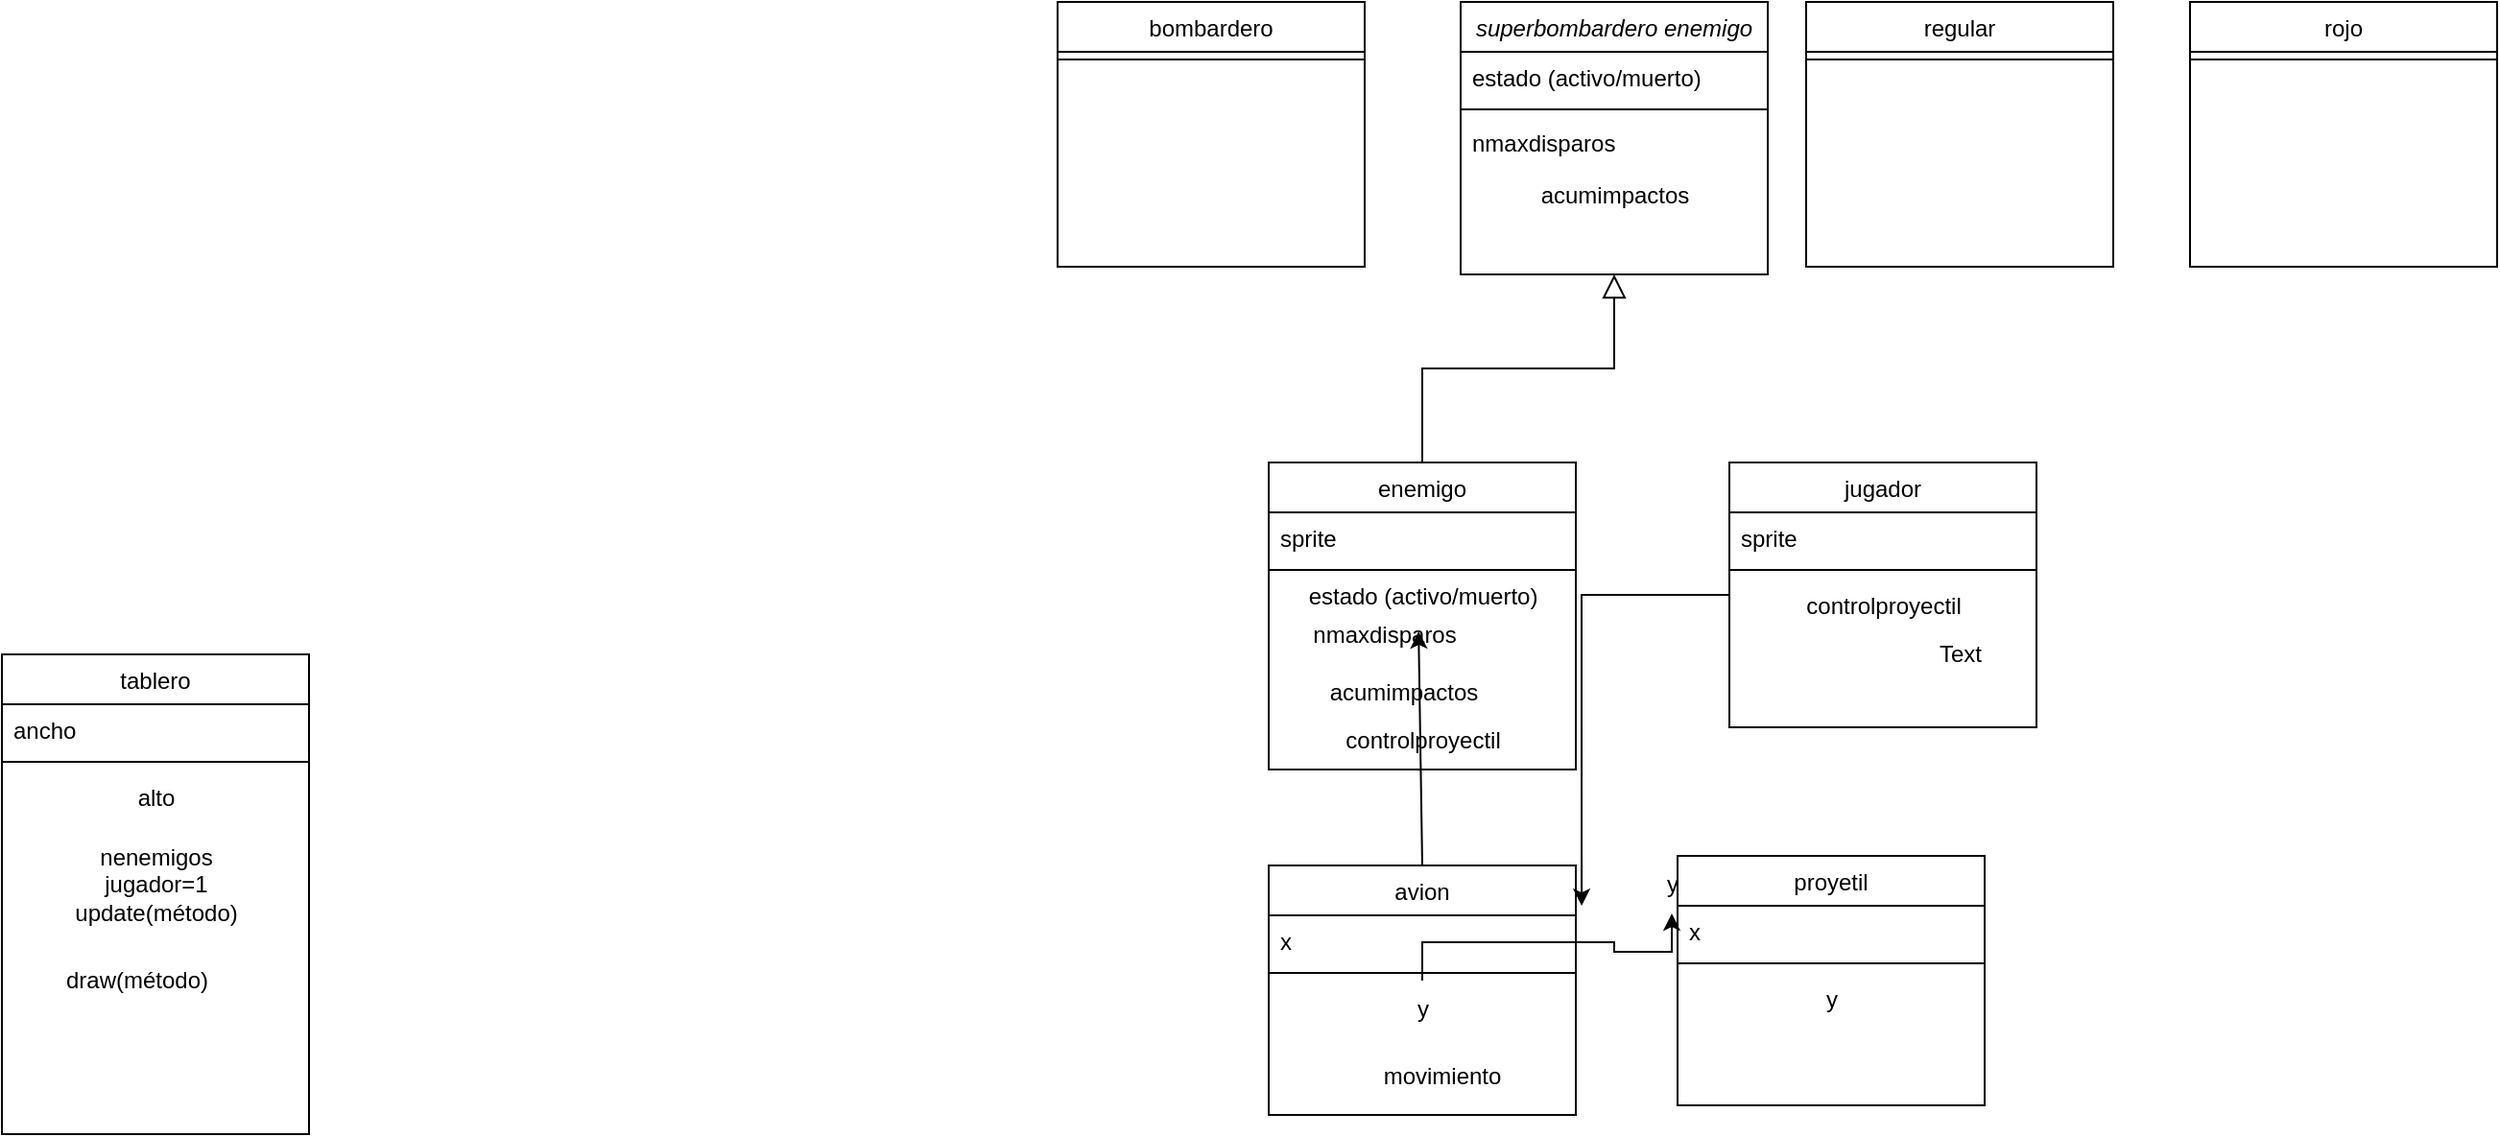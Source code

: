 <mxfile version="20.6.0" type="device"><diagram id="C5RBs43oDa-KdzZeNtuy" name="Page-1"><mxGraphModel dx="2576" dy="802" grid="1" gridSize="10" guides="1" tooltips="1" connect="1" arrows="1" fold="1" page="1" pageScale="1" pageWidth="827" pageHeight="1169" math="0" shadow="0"><root><mxCell id="WIyWlLk6GJQsqaUBKTNV-0"/><mxCell id="WIyWlLk6GJQsqaUBKTNV-1" parent="WIyWlLk6GJQsqaUBKTNV-0"/><mxCell id="zkfFHV4jXpPFQw0GAbJ--0" value="superbombardero enemigo" style="swimlane;fontStyle=2;align=center;verticalAlign=top;childLayout=stackLayout;horizontal=1;startSize=26;horizontalStack=0;resizeParent=1;resizeLast=0;collapsible=1;marginBottom=0;rounded=0;shadow=0;strokeWidth=1;" parent="WIyWlLk6GJQsqaUBKTNV-1" vertex="1"><mxGeometry x="220" y="120" width="160" height="142" as="geometry"><mxRectangle x="230" y="140" width="160" height="26" as="alternateBounds"/></mxGeometry></mxCell><mxCell id="zkfFHV4jXpPFQw0GAbJ--2" value="estado (activo/muerto)" style="text;align=left;verticalAlign=top;spacingLeft=4;spacingRight=4;overflow=hidden;rotatable=0;points=[[0,0.5],[1,0.5]];portConstraint=eastwest;rounded=0;shadow=0;html=0;" parent="zkfFHV4jXpPFQw0GAbJ--0" vertex="1"><mxGeometry y="26" width="160" height="26" as="geometry"/></mxCell><mxCell id="zkfFHV4jXpPFQw0GAbJ--4" value="" style="line;html=1;strokeWidth=1;align=left;verticalAlign=middle;spacingTop=-1;spacingLeft=3;spacingRight=3;rotatable=0;labelPosition=right;points=[];portConstraint=eastwest;" parent="zkfFHV4jXpPFQw0GAbJ--0" vertex="1"><mxGeometry y="52" width="160" height="8" as="geometry"/></mxCell><mxCell id="zkfFHV4jXpPFQw0GAbJ--5" value="nmaxdisparos" style="text;align=left;verticalAlign=top;spacingLeft=4;spacingRight=4;overflow=hidden;rotatable=0;points=[[0,0.5],[1,0.5]];portConstraint=eastwest;" parent="zkfFHV4jXpPFQw0GAbJ--0" vertex="1"><mxGeometry y="60" width="160" height="26" as="geometry"/></mxCell><mxCell id="ONaUG9Yxb9IYsL6-qVV6-29" value="acumimpactos" style="text;html=1;align=center;verticalAlign=middle;resizable=0;points=[];autosize=1;strokeColor=none;fillColor=none;" vertex="1" parent="zkfFHV4jXpPFQw0GAbJ--0"><mxGeometry y="86" width="160" height="30" as="geometry"/></mxCell><mxCell id="zkfFHV4jXpPFQw0GAbJ--6" value="enemigo" style="swimlane;fontStyle=0;align=center;verticalAlign=top;childLayout=stackLayout;horizontal=1;startSize=26;horizontalStack=0;resizeParent=1;resizeLast=0;collapsible=1;marginBottom=0;rounded=0;shadow=0;strokeWidth=1;" parent="WIyWlLk6GJQsqaUBKTNV-1" vertex="1"><mxGeometry x="120" y="360" width="160" height="160" as="geometry"><mxRectangle x="130" y="380" width="160" height="26" as="alternateBounds"/></mxGeometry></mxCell><mxCell id="zkfFHV4jXpPFQw0GAbJ--7" value="sprite" style="text;align=left;verticalAlign=top;spacingLeft=4;spacingRight=4;overflow=hidden;rotatable=0;points=[[0,0.5],[1,0.5]];portConstraint=eastwest;" parent="zkfFHV4jXpPFQw0GAbJ--6" vertex="1"><mxGeometry y="26" width="160" height="26" as="geometry"/></mxCell><mxCell id="zkfFHV4jXpPFQw0GAbJ--9" value="" style="line;html=1;strokeWidth=1;align=left;verticalAlign=middle;spacingTop=-1;spacingLeft=3;spacingRight=3;rotatable=0;labelPosition=right;points=[];portConstraint=eastwest;" parent="zkfFHV4jXpPFQw0GAbJ--6" vertex="1"><mxGeometry y="52" width="160" height="8" as="geometry"/></mxCell><mxCell id="zkfFHV4jXpPFQw0GAbJ--12" value="" style="endArrow=block;endSize=10;endFill=0;shadow=0;strokeWidth=1;rounded=0;edgeStyle=elbowEdgeStyle;elbow=vertical;" parent="WIyWlLk6GJQsqaUBKTNV-1" source="zkfFHV4jXpPFQw0GAbJ--6" target="zkfFHV4jXpPFQw0GAbJ--0" edge="1"><mxGeometry width="160" relative="1" as="geometry"><mxPoint x="200" y="203" as="sourcePoint"/><mxPoint x="200" y="203" as="targetPoint"/></mxGeometry></mxCell><mxCell id="zkfFHV4jXpPFQw0GAbJ--13" value="avion" style="swimlane;fontStyle=0;align=center;verticalAlign=top;childLayout=stackLayout;horizontal=1;startSize=26;horizontalStack=0;resizeParent=1;resizeLast=0;collapsible=1;marginBottom=0;rounded=0;shadow=0;strokeWidth=1;" parent="WIyWlLk6GJQsqaUBKTNV-1" vertex="1"><mxGeometry x="120" y="570" width="160" height="130" as="geometry"><mxRectangle x="340" y="380" width="170" height="26" as="alternateBounds"/></mxGeometry></mxCell><mxCell id="zkfFHV4jXpPFQw0GAbJ--14" value="x" style="text;align=left;verticalAlign=top;spacingLeft=4;spacingRight=4;overflow=hidden;rotatable=0;points=[[0,0.5],[1,0.5]];portConstraint=eastwest;" parent="zkfFHV4jXpPFQw0GAbJ--13" vertex="1"><mxGeometry y="26" width="160" height="26" as="geometry"/></mxCell><mxCell id="zkfFHV4jXpPFQw0GAbJ--15" value="" style="line;html=1;strokeWidth=1;align=left;verticalAlign=middle;spacingTop=-1;spacingLeft=3;spacingRight=3;rotatable=0;labelPosition=right;points=[];portConstraint=eastwest;" parent="zkfFHV4jXpPFQw0GAbJ--13" vertex="1"><mxGeometry y="52" width="160" height="8" as="geometry"/></mxCell><mxCell id="ONaUG9Yxb9IYsL6-qVV6-0" value="" style="endArrow=classic;html=1;rounded=0;entryX=0.488;entryY=1.077;entryDx=0;entryDy=0;entryPerimeter=0;" edge="1" parent="WIyWlLk6GJQsqaUBKTNV-1"><mxGeometry width="50" height="50" relative="1" as="geometry"><mxPoint x="200" y="570" as="sourcePoint"/><mxPoint x="198.08" y="448.002" as="targetPoint"/></mxGeometry></mxCell><mxCell id="ONaUG9Yxb9IYsL6-qVV6-3" value="movimiento" style="text;html=1;align=center;verticalAlign=middle;resizable=0;points=[];autosize=1;strokeColor=none;fillColor=none;" vertex="1" parent="WIyWlLk6GJQsqaUBKTNV-1"><mxGeometry x="170" y="665" width="80" height="30" as="geometry"/></mxCell><mxCell id="ONaUG9Yxb9IYsL6-qVV6-18" style="edgeStyle=orthogonalEdgeStyle;rounded=0;orthogonalLoop=1;jettySize=auto;html=1;entryX=1.019;entryY=0.162;entryDx=0;entryDy=0;entryPerimeter=0;" edge="1" parent="WIyWlLk6GJQsqaUBKTNV-1" source="ONaUG9Yxb9IYsL6-qVV6-6" target="zkfFHV4jXpPFQw0GAbJ--13"><mxGeometry relative="1" as="geometry"/></mxCell><mxCell id="ONaUG9Yxb9IYsL6-qVV6-6" value="jugador" style="swimlane;fontStyle=0;align=center;verticalAlign=top;childLayout=stackLayout;horizontal=1;startSize=26;horizontalStack=0;resizeParent=1;resizeLast=0;collapsible=1;marginBottom=0;rounded=0;shadow=0;strokeWidth=1;" vertex="1" parent="WIyWlLk6GJQsqaUBKTNV-1"><mxGeometry x="360" y="360" width="160" height="138" as="geometry"><mxRectangle x="130" y="380" width="160" height="26" as="alternateBounds"/></mxGeometry></mxCell><mxCell id="ONaUG9Yxb9IYsL6-qVV6-7" value="sprite" style="text;align=left;verticalAlign=top;spacingLeft=4;spacingRight=4;overflow=hidden;rotatable=0;points=[[0,0.5],[1,0.5]];portConstraint=eastwest;" vertex="1" parent="ONaUG9Yxb9IYsL6-qVV6-6"><mxGeometry y="26" width="160" height="26" as="geometry"/></mxCell><mxCell id="ONaUG9Yxb9IYsL6-qVV6-8" value="" style="line;html=1;strokeWidth=1;align=left;verticalAlign=middle;spacingTop=-1;spacingLeft=3;spacingRight=3;rotatable=0;labelPosition=right;points=[];portConstraint=eastwest;" vertex="1" parent="ONaUG9Yxb9IYsL6-qVV6-6"><mxGeometry y="52" width="160" height="8" as="geometry"/></mxCell><mxCell id="ONaUG9Yxb9IYsL6-qVV6-60" value="controlproyectil" style="text;html=1;align=center;verticalAlign=middle;resizable=0;points=[];autosize=1;strokeColor=none;fillColor=none;" vertex="1" parent="ONaUG9Yxb9IYsL6-qVV6-6"><mxGeometry y="60" width="160" height="30" as="geometry"/></mxCell><mxCell id="ONaUG9Yxb9IYsL6-qVV6-19" value="regular" style="swimlane;fontStyle=0;align=center;verticalAlign=top;childLayout=stackLayout;horizontal=1;startSize=26;horizontalStack=0;resizeParent=1;resizeLast=0;collapsible=1;marginBottom=0;rounded=0;shadow=0;strokeWidth=1;" vertex="1" parent="WIyWlLk6GJQsqaUBKTNV-1"><mxGeometry x="400" y="120" width="160" height="138" as="geometry"><mxRectangle x="130" y="380" width="160" height="26" as="alternateBounds"/></mxGeometry></mxCell><mxCell id="ONaUG9Yxb9IYsL6-qVV6-21" value="" style="line;html=1;strokeWidth=1;align=left;verticalAlign=middle;spacingTop=-1;spacingLeft=3;spacingRight=3;rotatable=0;labelPosition=right;points=[];portConstraint=eastwest;" vertex="1" parent="ONaUG9Yxb9IYsL6-qVV6-19"><mxGeometry y="26" width="160" height="8" as="geometry"/></mxCell><mxCell id="ONaUG9Yxb9IYsL6-qVV6-22" value="bombardero" style="swimlane;fontStyle=0;align=center;verticalAlign=top;childLayout=stackLayout;horizontal=1;startSize=26;horizontalStack=0;resizeParent=1;resizeLast=0;collapsible=1;marginBottom=0;rounded=0;shadow=0;strokeWidth=1;" vertex="1" parent="WIyWlLk6GJQsqaUBKTNV-1"><mxGeometry x="10" y="120" width="160" height="138" as="geometry"><mxRectangle x="130" y="380" width="160" height="26" as="alternateBounds"/></mxGeometry></mxCell><mxCell id="ONaUG9Yxb9IYsL6-qVV6-24" value="" style="line;html=1;strokeWidth=1;align=left;verticalAlign=middle;spacingTop=-1;spacingLeft=3;spacingRight=3;rotatable=0;labelPosition=right;points=[];portConstraint=eastwest;" vertex="1" parent="ONaUG9Yxb9IYsL6-qVV6-22"><mxGeometry y="26" width="160" height="8" as="geometry"/></mxCell><mxCell id="ONaUG9Yxb9IYsL6-qVV6-25" value="rojo" style="swimlane;fontStyle=0;align=center;verticalAlign=top;childLayout=stackLayout;horizontal=1;startSize=26;horizontalStack=0;resizeParent=1;resizeLast=0;collapsible=1;marginBottom=0;rounded=0;shadow=0;strokeWidth=1;" vertex="1" parent="WIyWlLk6GJQsqaUBKTNV-1"><mxGeometry x="600" y="120" width="160" height="138" as="geometry"><mxRectangle x="130" y="380" width="160" height="26" as="alternateBounds"/></mxGeometry></mxCell><mxCell id="ONaUG9Yxb9IYsL6-qVV6-27" value="" style="line;html=1;strokeWidth=1;align=left;verticalAlign=middle;spacingTop=-1;spacingLeft=3;spacingRight=3;rotatable=0;labelPosition=right;points=[];portConstraint=eastwest;" vertex="1" parent="ONaUG9Yxb9IYsL6-qVV6-25"><mxGeometry y="26" width="160" height="8" as="geometry"/></mxCell><mxCell id="ONaUG9Yxb9IYsL6-qVV6-32" value="&lt;span style=&quot;text-align: left;&quot;&gt;estado (activo/muerto)&lt;/span&gt;" style="text;html=1;align=center;verticalAlign=middle;resizable=0;points=[];autosize=1;strokeColor=none;fillColor=none;" vertex="1" parent="WIyWlLk6GJQsqaUBKTNV-1"><mxGeometry x="130" y="415" width="140" height="30" as="geometry"/></mxCell><mxCell id="ONaUG9Yxb9IYsL6-qVV6-33" value="&lt;span style=&quot;text-align: left;&quot;&gt;nmaxdisparos&lt;/span&gt;" style="text;html=1;align=center;verticalAlign=middle;resizable=0;points=[];autosize=1;strokeColor=none;fillColor=none;" vertex="1" parent="WIyWlLk6GJQsqaUBKTNV-1"><mxGeometry x="130" y="435" width="100" height="30" as="geometry"/></mxCell><mxCell id="ONaUG9Yxb9IYsL6-qVV6-34" value="acumimpactos" style="text;html=1;align=center;verticalAlign=middle;resizable=0;points=[];autosize=1;strokeColor=none;fillColor=none;" vertex="1" parent="WIyWlLk6GJQsqaUBKTNV-1"><mxGeometry x="140" y="465" width="100" height="30" as="geometry"/></mxCell><mxCell id="ONaUG9Yxb9IYsL6-qVV6-35" value="tablero" style="swimlane;fontStyle=0;align=center;verticalAlign=top;childLayout=stackLayout;horizontal=1;startSize=26;horizontalStack=0;resizeParent=1;resizeLast=0;collapsible=1;marginBottom=0;rounded=0;shadow=0;strokeWidth=1;" vertex="1" parent="WIyWlLk6GJQsqaUBKTNV-1"><mxGeometry x="-540" y="460" width="160" height="250" as="geometry"><mxRectangle x="340" y="380" width="170" height="26" as="alternateBounds"/></mxGeometry></mxCell><mxCell id="ONaUG9Yxb9IYsL6-qVV6-36" value="ancho" style="text;align=left;verticalAlign=top;spacingLeft=4;spacingRight=4;overflow=hidden;rotatable=0;points=[[0,0.5],[1,0.5]];portConstraint=eastwest;" vertex="1" parent="ONaUG9Yxb9IYsL6-qVV6-35"><mxGeometry y="26" width="160" height="26" as="geometry"/></mxCell><mxCell id="ONaUG9Yxb9IYsL6-qVV6-37" value="" style="line;html=1;strokeWidth=1;align=left;verticalAlign=middle;spacingTop=-1;spacingLeft=3;spacingRight=3;rotatable=0;labelPosition=right;points=[];portConstraint=eastwest;" vertex="1" parent="ONaUG9Yxb9IYsL6-qVV6-35"><mxGeometry y="52" width="160" height="8" as="geometry"/></mxCell><mxCell id="ONaUG9Yxb9IYsL6-qVV6-38" value="alto" style="text;html=1;align=center;verticalAlign=middle;resizable=0;points=[];autosize=1;strokeColor=none;fillColor=none;" vertex="1" parent="ONaUG9Yxb9IYsL6-qVV6-35"><mxGeometry y="60" width="160" height="30" as="geometry"/></mxCell><mxCell id="ONaUG9Yxb9IYsL6-qVV6-39" value="nenemigos&lt;br&gt;jugador=1&lt;br&gt;update(método)&lt;br&gt;" style="text;html=1;align=center;verticalAlign=middle;resizable=0;points=[];autosize=1;strokeColor=none;fillColor=none;" vertex="1" parent="ONaUG9Yxb9IYsL6-qVV6-35"><mxGeometry y="90" width="160" height="60" as="geometry"/></mxCell><mxCell id="ONaUG9Yxb9IYsL6-qVV6-40" value="draw(método)" style="text;html=1;align=center;verticalAlign=middle;resizable=0;points=[];autosize=1;strokeColor=none;fillColor=none;" vertex="1" parent="WIyWlLk6GJQsqaUBKTNV-1"><mxGeometry x="-520" y="615" width="100" height="30" as="geometry"/></mxCell><mxCell id="ONaUG9Yxb9IYsL6-qVV6-41" value="proyetil" style="swimlane;fontStyle=0;align=center;verticalAlign=top;childLayout=stackLayout;horizontal=1;startSize=26;horizontalStack=0;resizeParent=1;resizeLast=0;collapsible=1;marginBottom=0;rounded=0;shadow=0;strokeWidth=1;" vertex="1" parent="WIyWlLk6GJQsqaUBKTNV-1"><mxGeometry x="333" y="565" width="160" height="130" as="geometry"><mxRectangle x="340" y="380" width="170" height="26" as="alternateBounds"/></mxGeometry></mxCell><mxCell id="ONaUG9Yxb9IYsL6-qVV6-42" value="x" style="text;align=left;verticalAlign=top;spacingLeft=4;spacingRight=4;overflow=hidden;rotatable=0;points=[[0,0.5],[1,0.5]];portConstraint=eastwest;" vertex="1" parent="ONaUG9Yxb9IYsL6-qVV6-41"><mxGeometry y="26" width="160" height="26" as="geometry"/></mxCell><mxCell id="ONaUG9Yxb9IYsL6-qVV6-43" value="" style="line;html=1;strokeWidth=1;align=left;verticalAlign=middle;spacingTop=-1;spacingLeft=3;spacingRight=3;rotatable=0;labelPosition=right;points=[];portConstraint=eastwest;" vertex="1" parent="ONaUG9Yxb9IYsL6-qVV6-41"><mxGeometry y="52" width="160" height="8" as="geometry"/></mxCell><mxCell id="ONaUG9Yxb9IYsL6-qVV6-44" value="y" style="text;html=1;align=center;verticalAlign=middle;resizable=0;points=[];autosize=1;strokeColor=none;fillColor=none;" vertex="1" parent="ONaUG9Yxb9IYsL6-qVV6-41"><mxGeometry y="60" width="160" height="30" as="geometry"/></mxCell><mxCell id="ONaUG9Yxb9IYsL6-qVV6-48" style="edgeStyle=orthogonalEdgeStyle;rounded=0;orthogonalLoop=1;jettySize=auto;html=1;" edge="1" parent="WIyWlLk6GJQsqaUBKTNV-1" source="ONaUG9Yxb9IYsL6-qVV6-1" target="ONaUG9Yxb9IYsL6-qVV6-47"><mxGeometry relative="1" as="geometry"/></mxCell><mxCell id="ONaUG9Yxb9IYsL6-qVV6-1" value="y" style="text;html=1;align=center;verticalAlign=middle;resizable=0;points=[];autosize=1;strokeColor=none;fillColor=none;" vertex="1" parent="WIyWlLk6GJQsqaUBKTNV-1"><mxGeometry x="120" y="630" width="160" height="30" as="geometry"/></mxCell><mxCell id="ONaUG9Yxb9IYsL6-qVV6-47" value="y" style="text;html=1;align=center;verticalAlign=middle;resizable=0;points=[];autosize=1;strokeColor=none;fillColor=none;" vertex="1" parent="WIyWlLk6GJQsqaUBKTNV-1"><mxGeometry x="250" y="565" width="160" height="30" as="geometry"/></mxCell><mxCell id="ONaUG9Yxb9IYsL6-qVV6-61" value="controlproyectil" style="text;html=1;align=center;verticalAlign=middle;resizable=0;points=[];autosize=1;strokeColor=none;fillColor=none;" vertex="1" parent="WIyWlLk6GJQsqaUBKTNV-1"><mxGeometry x="150" y="490" width="100" height="30" as="geometry"/></mxCell><mxCell id="ONaUG9Yxb9IYsL6-qVV6-62" value="Text" style="text;html=1;align=center;verticalAlign=middle;resizable=0;points=[];autosize=1;strokeColor=none;fillColor=none;" vertex="1" parent="WIyWlLk6GJQsqaUBKTNV-1"><mxGeometry x="455" y="445" width="50" height="30" as="geometry"/></mxCell></root></mxGraphModel></diagram></mxfile>